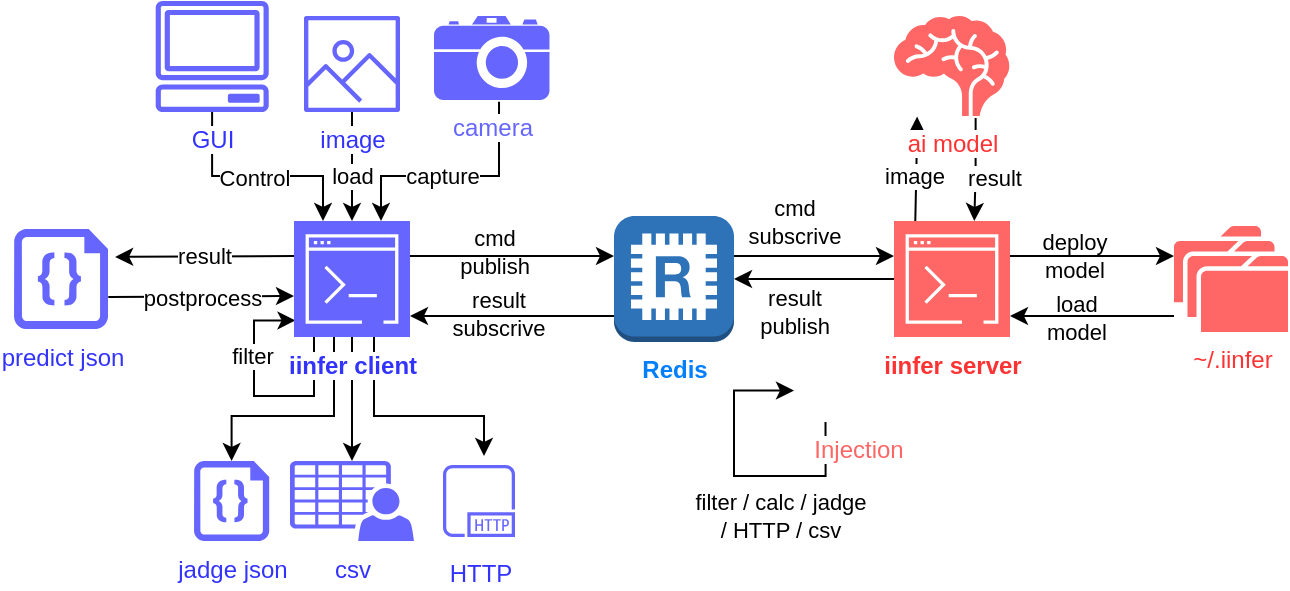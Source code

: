 <mxfile version="14.3.1" type="device"><diagram name="ページ1" id="YxXK643Pfl-rKASDYfHm"><mxGraphModel dx="981" dy="508" grid="1" gridSize="10" guides="1" tooltips="1" connect="1" arrows="1" fold="1" page="1" pageScale="1" pageWidth="827" pageHeight="1169" math="0" shadow="0"><root><mxCell id="0"/><mxCell id="1" parent="0"/><mxCell id="MigIdA2YiI9OZ2WN8Wnb-9" style="edgeStyle=orthogonalEdgeStyle;rounded=0;orthogonalLoop=1;jettySize=auto;html=1;entryX=0;entryY=0.75;entryDx=0;entryDy=0;fontColor=#FF6666;exitX=0.25;exitY=1;exitDx=0;exitDy=0;" edge="1" parent="1" source="MigIdA2YiI9OZ2WN8Wnb-7" target="MigIdA2YiI9OZ2WN8Wnb-7"><mxGeometry relative="1" as="geometry"><Array as="points"><mxPoint x="466" y="320"/><mxPoint x="420" y="320"/><mxPoint x="420" y="277"/></Array></mxGeometry></mxCell><mxCell id="MigIdA2YiI9OZ2WN8Wnb-10" value="filter / calc / jadge&lt;br&gt;/ HTTP / csv" style="edgeLabel;html=1;align=center;verticalAlign=middle;resizable=0;points=[];" vertex="1" connectable="0" parent="MigIdA2YiI9OZ2WN8Wnb-9"><mxGeometry x="-0.395" y="-1" relative="1" as="geometry"><mxPoint x="-6.13" y="21" as="offset"/></mxGeometry></mxCell><mxCell id="MigIdA2YiI9OZ2WN8Wnb-7" value="Injection" style="shape=image;html=1;verticalAlign=top;verticalLabelPosition=bottom;labelBackgroundColor=#ffffff;imageAspect=0;aspect=fixed;image=https://cdn3.iconfinder.com/data/icons/medical-equipment-33/512/MedicIcon-11-11-128.png;strokeColor=#FF6666;fontColor=#FF6666;" vertex="1" parent="1"><mxGeometry x="450" y="230" width="63" height="63" as="geometry"/></mxCell><mxCell id="loG1sLiP6NZWTCCwNQnP-3" value="iinfer server" style="sketch=0;points=[[0,0,0],[0.25,0,0],[0.5,0,0],[0.75,0,0],[1,0,0],[0,1,0],[0.25,1,0],[0.5,1,0],[0.75,1,0],[1,1,0],[0,0.25,0],[0,0.5,0],[0,0.75,0],[1,0.25,0],[1,0.5,0],[1,0.75,0]];outlineConnect=0;fontColor=#FF3333;fillColor=#FF6666;strokeColor=#ffffff;dashed=0;verticalLabelPosition=bottom;verticalAlign=top;align=center;html=1;fontSize=12;fontStyle=1;aspect=fixed;shape=mxgraph.aws4.resourceIcon;resIcon=mxgraph.aws4.command_line_interface;labelBackgroundColor=#ffffff;" parent="1" vertex="1"><mxGeometry x="500" y="192.5" width="58" height="58" as="geometry"/></mxCell><mxCell id="P4aL6J9MzkTnkA1HKnGN-5" style="rounded=0;orthogonalLoop=1;jettySize=auto;html=1;entryX=0.25;entryY=0;entryDx=0;entryDy=0;entryPerimeter=0;edgeStyle=orthogonalEdgeStyle;" parent="1" source="P4aL6J9MzkTnkA1HKnGN-4" target="loG1sLiP6NZWTCCwNQnP-2" edge="1"><mxGeometry relative="1" as="geometry"><Array as="points"><mxPoint x="159" y="170"/><mxPoint x="215" y="170"/></Array></mxGeometry></mxCell><mxCell id="P4aL6J9MzkTnkA1HKnGN-6" value="Control" style="edgeLabel;html=1;align=center;verticalAlign=middle;resizable=0;points=[];" parent="P4aL6J9MzkTnkA1HKnGN-5" vertex="1" connectable="0"><mxGeometry x="-0.333" y="-1" relative="1" as="geometry"><mxPoint x="16" as="offset"/></mxGeometry></mxCell><mxCell id="loG1sLiP6NZWTCCwNQnP-9" style="edgeStyle=orthogonalEdgeStyle;rounded=0;orthogonalLoop=1;jettySize=auto;html=1;" parent="1" source="loG1sLiP6NZWTCCwNQnP-1" target="loG1sLiP6NZWTCCwNQnP-3" edge="1"><mxGeometry relative="1" as="geometry"><Array as="points"><mxPoint x="480" y="210"/><mxPoint x="480" y="210"/></Array></mxGeometry></mxCell><mxCell id="loG1sLiP6NZWTCCwNQnP-10" value="cmd&lt;br&gt;subscrive" style="edgeLabel;html=1;align=center;verticalAlign=middle;resizable=0;points=[];labelBackgroundColor=none;" parent="loG1sLiP6NZWTCCwNQnP-9" vertex="1" connectable="0"><mxGeometry x="-0.248" relative="1" as="geometry"><mxPoint x="-0.29" y="-17.53" as="offset"/></mxGeometry></mxCell><mxCell id="loG1sLiP6NZWTCCwNQnP-13" style="edgeStyle=orthogonalEdgeStyle;rounded=0;orthogonalLoop=1;jettySize=auto;html=1;" parent="1" source="loG1sLiP6NZWTCCwNQnP-1" target="loG1sLiP6NZWTCCwNQnP-2" edge="1"><mxGeometry relative="1" as="geometry"><Array as="points"><mxPoint x="310" y="240"/><mxPoint x="310" y="240"/></Array></mxGeometry></mxCell><mxCell id="loG1sLiP6NZWTCCwNQnP-14" value="result&lt;br&gt;subscrive" style="edgeLabel;html=1;align=center;verticalAlign=middle;resizable=0;points=[];labelBackgroundColor=none;" parent="loG1sLiP6NZWTCCwNQnP-13" vertex="1" connectable="0"><mxGeometry x="0.347" y="-1" relative="1" as="geometry"><mxPoint x="10" as="offset"/></mxGeometry></mxCell><mxCell id="loG1sLiP6NZWTCCwNQnP-1" value="Redis" style="outlineConnect=0;dashed=0;verticalLabelPosition=bottom;verticalAlign=top;align=center;html=1;shape=mxgraph.aws3.redis;fillColor=#2E73B8;gradientColor=none;fontColor=#007FFF;fontStyle=1" parent="1" vertex="1"><mxGeometry x="360" y="190" width="60" height="63" as="geometry"/></mxCell><mxCell id="loG1sLiP6NZWTCCwNQnP-11" style="edgeStyle=orthogonalEdgeStyle;rounded=0;orthogonalLoop=1;jettySize=auto;html=1;" parent="1" source="loG1sLiP6NZWTCCwNQnP-3" target="loG1sLiP6NZWTCCwNQnP-1" edge="1"><mxGeometry relative="1" as="geometry"><Array as="points"><mxPoint x="460" y="222"/><mxPoint x="460" y="222"/></Array></mxGeometry></mxCell><mxCell id="loG1sLiP6NZWTCCwNQnP-12" value="result&lt;br&gt;publish" style="edgeLabel;html=1;align=center;verticalAlign=middle;resizable=0;points=[];labelBackgroundColor=none;" parent="loG1sLiP6NZWTCCwNQnP-11" vertex="1" connectable="0"><mxGeometry x="0.24" relative="1" as="geometry"><mxPoint x="-0.29" y="16.47" as="offset"/></mxGeometry></mxCell><mxCell id="loG1sLiP6NZWTCCwNQnP-15" style="edgeStyle=orthogonalEdgeStyle;rounded=0;orthogonalLoop=1;jettySize=auto;html=1;" parent="1" source="loG1sLiP6NZWTCCwNQnP-3" target="loG1sLiP6NZWTCCwNQnP-4" edge="1"><mxGeometry relative="1" as="geometry"><Array as="points"><mxPoint x="620" y="210"/><mxPoint x="620" y="210"/></Array></mxGeometry></mxCell><mxCell id="loG1sLiP6NZWTCCwNQnP-16" value="deploy&lt;br&gt;model" style="edgeLabel;html=1;align=center;verticalAlign=middle;resizable=0;points=[];labelBackgroundColor=none;" parent="loG1sLiP6NZWTCCwNQnP-15" vertex="1" connectable="0"><mxGeometry x="-0.389" relative="1" as="geometry"><mxPoint x="7" as="offset"/></mxGeometry></mxCell><mxCell id="loG1sLiP6NZWTCCwNQnP-17" style="edgeStyle=orthogonalEdgeStyle;rounded=0;orthogonalLoop=1;jettySize=auto;html=1;" parent="1" source="loG1sLiP6NZWTCCwNQnP-4" target="loG1sLiP6NZWTCCwNQnP-3" edge="1"><mxGeometry relative="1" as="geometry"><Array as="points"><mxPoint x="610" y="240"/><mxPoint x="610" y="240"/></Array></mxGeometry></mxCell><mxCell id="loG1sLiP6NZWTCCwNQnP-18" value="load&lt;br&gt;model" style="edgeLabel;html=1;align=center;verticalAlign=middle;resizable=0;points=[];labelBackgroundColor=none;" parent="loG1sLiP6NZWTCCwNQnP-17" vertex="1" connectable="0"><mxGeometry x="0.21" y="1" relative="1" as="geometry"><mxPoint as="offset"/></mxGeometry></mxCell><mxCell id="loG1sLiP6NZWTCCwNQnP-4" value="~/.iinfer" style="sketch=0;pointerEvents=1;shadow=0;dashed=0;html=1;strokeColor=none;fillColor=#FF6666;labelPosition=center;verticalLabelPosition=bottom;verticalAlign=top;outlineConnect=0;align=center;shape=mxgraph.office.concepts.folders;fontColor=#FF3333;" parent="1" vertex="1"><mxGeometry x="640" y="195" width="57" height="53" as="geometry"/></mxCell><mxCell id="loG1sLiP6NZWTCCwNQnP-5" style="edgeStyle=orthogonalEdgeStyle;rounded=0;orthogonalLoop=1;jettySize=auto;html=1;" parent="1" source="loG1sLiP6NZWTCCwNQnP-2" edge="1"><mxGeometry relative="1" as="geometry"><mxPoint x="360" y="210" as="targetPoint"/><Array as="points"><mxPoint x="360" y="210"/></Array></mxGeometry></mxCell><mxCell id="loG1sLiP6NZWTCCwNQnP-6" value="cmd&lt;br&gt;publish" style="edgeLabel;html=1;align=center;verticalAlign=middle;resizable=0;points=[];labelBackgroundColor=none;" parent="loG1sLiP6NZWTCCwNQnP-5" vertex="1" connectable="0"><mxGeometry x="0.296" y="2" relative="1" as="geometry"><mxPoint x="-24" as="offset"/></mxGeometry></mxCell><mxCell id="loG1sLiP6NZWTCCwNQnP-24" style="edgeStyle=orthogonalEdgeStyle;rounded=0;orthogonalLoop=1;jettySize=auto;html=1;entryX=0.75;entryY=0;entryDx=0;entryDy=0;entryPerimeter=0;exitX=0.563;exitY=1.02;exitDx=0;exitDy=0;exitPerimeter=0;" parent="1" source="MigIdA2YiI9OZ2WN8Wnb-11" target="loG1sLiP6NZWTCCwNQnP-2" edge="1"><mxGeometry relative="1" as="geometry"><Array as="points"><mxPoint x="302" y="170"/><mxPoint x="244" y="170"/></Array><mxPoint x="295.143" y="134" as="sourcePoint"/></mxGeometry></mxCell><mxCell id="loG1sLiP6NZWTCCwNQnP-25" value="capture" style="edgeLabel;html=1;align=center;verticalAlign=middle;resizable=0;points=[];" parent="loG1sLiP6NZWTCCwNQnP-24" vertex="1" connectable="0"><mxGeometry x="-0.051" y="-1" relative="1" as="geometry"><mxPoint x="-9" y="1" as="offset"/></mxGeometry></mxCell><mxCell id="loG1sLiP6NZWTCCwNQnP-26" style="edgeStyle=orthogonalEdgeStyle;rounded=0;orthogonalLoop=1;jettySize=auto;html=1;" parent="1" source="loG1sLiP6NZWTCCwNQnP-23" target="loG1sLiP6NZWTCCwNQnP-2" edge="1"><mxGeometry relative="1" as="geometry"><Array as="points"><mxPoint x="229" y="160"/><mxPoint x="229" y="160"/></Array><mxPoint x="220" y="170" as="targetPoint"/></mxGeometry></mxCell><mxCell id="loG1sLiP6NZWTCCwNQnP-27" value="load" style="edgeLabel;html=1;align=center;verticalAlign=middle;resizable=0;points=[];" parent="loG1sLiP6NZWTCCwNQnP-26" vertex="1" connectable="0"><mxGeometry x="-0.082" relative="1" as="geometry"><mxPoint y="7" as="offset"/></mxGeometry></mxCell><mxCell id="loG1sLiP6NZWTCCwNQnP-43" style="edgeStyle=orthogonalEdgeStyle;rounded=0;orthogonalLoop=1;jettySize=auto;html=1;exitX=1.003;exitY=0.679;exitDx=0;exitDy=0;exitPerimeter=0;" parent="1" source="loG1sLiP6NZWTCCwNQnP-31" edge="1"><mxGeometry relative="1" as="geometry"><mxPoint x="137" y="230" as="sourcePoint"/><mxPoint x="200" y="230" as="targetPoint"/></mxGeometry></mxCell><mxCell id="loG1sLiP6NZWTCCwNQnP-44" value="postprocess" style="edgeLabel;html=1;align=center;verticalAlign=middle;resizable=0;points=[];" parent="loG1sLiP6NZWTCCwNQnP-43" vertex="1" connectable="0"><mxGeometry x="-0.303" relative="1" as="geometry"><mxPoint x="14" as="offset"/></mxGeometry></mxCell><mxCell id="loG1sLiP6NZWTCCwNQnP-31" value="predict json" style="sketch=0;aspect=fixed;pointerEvents=1;shadow=0;dashed=0;html=1;strokeColor=none;labelPosition=center;verticalLabelPosition=bottom;verticalAlign=top;align=center;fillColor=#6666FF;shape=mxgraph.azure.code_file;fontColor=#3333FF;" parent="1" vertex="1"><mxGeometry x="60" y="196.5" width="47" height="50" as="geometry"/></mxCell><mxCell id="loG1sLiP6NZWTCCwNQnP-32" style="edgeStyle=orthogonalEdgeStyle;rounded=0;orthogonalLoop=1;jettySize=auto;html=1;entryX=1.076;entryY=0.279;entryDx=0;entryDy=0;entryPerimeter=0;" parent="1" target="loG1sLiP6NZWTCCwNQnP-31" edge="1"><mxGeometry relative="1" as="geometry"><mxPoint x="200" y="210" as="sourcePoint"/><mxPoint x="137" y="210" as="targetPoint"/></mxGeometry></mxCell><mxCell id="loG1sLiP6NZWTCCwNQnP-40" value="result" style="edgeLabel;html=1;align=center;verticalAlign=middle;resizable=0;points=[];" parent="loG1sLiP6NZWTCCwNQnP-32" vertex="1" connectable="0"><mxGeometry x="0.002" relative="1" as="geometry"><mxPoint as="offset"/></mxGeometry></mxCell><mxCell id="loG1sLiP6NZWTCCwNQnP-38" style="edgeStyle=orthogonalEdgeStyle;rounded=0;orthogonalLoop=1;jettySize=auto;html=1;exitX=0.708;exitY=1.02;exitDx=0;exitDy=0;exitPerimeter=0;" parent="1" source="loG1sLiP6NZWTCCwNQnP-34" edge="1"><mxGeometry relative="1" as="geometry"><mxPoint x="540.001" y="146" as="sourcePoint"/><mxPoint x="540.161" y="192.5" as="targetPoint"/><Array as="points"><mxPoint x="541" y="169"/><mxPoint x="540" y="169"/></Array></mxGeometry></mxCell><mxCell id="loG1sLiP6NZWTCCwNQnP-39" value="result" style="edgeLabel;html=1;align=center;verticalAlign=middle;resizable=0;points=[];" parent="loG1sLiP6NZWTCCwNQnP-38" vertex="1" connectable="0"><mxGeometry x="0.114" relative="1" as="geometry"><mxPoint x="10" y="1" as="offset"/></mxGeometry></mxCell><mxCell id="loG1sLiP6NZWTCCwNQnP-36" style="edgeStyle=orthogonalEdgeStyle;rounded=0;orthogonalLoop=1;jettySize=auto;html=1;entryX=0.201;entryY=1.006;entryDx=0;entryDy=0;entryPerimeter=0;" parent="1" target="loG1sLiP6NZWTCCwNQnP-34" edge="1"><mxGeometry relative="1" as="geometry"><mxPoint x="510.651" y="192.5" as="sourcePoint"/><mxPoint x="510.004" y="147.95" as="targetPoint"/></mxGeometry></mxCell><mxCell id="loG1sLiP6NZWTCCwNQnP-37" value="image" style="edgeLabel;html=1;align=center;verticalAlign=middle;resizable=0;points=[];" parent="loG1sLiP6NZWTCCwNQnP-36" vertex="1" connectable="0"><mxGeometry x="-0.153" relative="1" as="geometry"><mxPoint x="-1" as="offset"/></mxGeometry></mxCell><mxCell id="loG1sLiP6NZWTCCwNQnP-41" value="jadge json" style="sketch=0;aspect=fixed;pointerEvents=1;shadow=0;dashed=0;html=1;strokeColor=none;labelPosition=center;verticalLabelPosition=bottom;verticalAlign=top;align=center;fillColor=#6666FF;shape=mxgraph.azure.code_file;fontColor=#3333FF;" parent="1" vertex="1"><mxGeometry x="150" y="312.5" width="37.6" height="40" as="geometry"/></mxCell><mxCell id="loG1sLiP6NZWTCCwNQnP-42" style="edgeStyle=orthogonalEdgeStyle;rounded=0;orthogonalLoop=1;jettySize=auto;html=1;entryX=0.5;entryY=0;entryDx=0;entryDy=0;entryPerimeter=0;" parent="1" source="loG1sLiP6NZWTCCwNQnP-2" target="loG1sLiP6NZWTCCwNQnP-41" edge="1"><mxGeometry relative="1" as="geometry"><Array as="points"><mxPoint x="220" y="290"/><mxPoint x="169" y="290"/></Array></mxGeometry></mxCell><mxCell id="loG1sLiP6NZWTCCwNQnP-45" value="csv" style="sketch=0;pointerEvents=1;shadow=0;dashed=0;html=1;strokeColor=none;fillColor=#6666FF;labelPosition=center;verticalLabelPosition=bottom;verticalAlign=top;outlineConnect=0;align=center;shape=mxgraph.office.users.csv_file;fontColor=#3333FF;" parent="1" vertex="1"><mxGeometry x="198" y="312.5" width="62" height="40" as="geometry"/></mxCell><mxCell id="loG1sLiP6NZWTCCwNQnP-46" style="edgeStyle=orthogonalEdgeStyle;rounded=0;orthogonalLoop=1;jettySize=auto;html=1;" parent="1" source="loG1sLiP6NZWTCCwNQnP-2" target="loG1sLiP6NZWTCCwNQnP-45" edge="1"><mxGeometry relative="1" as="geometry"/></mxCell><mxCell id="loG1sLiP6NZWTCCwNQnP-48" style="edgeStyle=orthogonalEdgeStyle;rounded=0;orthogonalLoop=1;jettySize=auto;html=1;" parent="1" source="loG1sLiP6NZWTCCwNQnP-2" target="loG1sLiP6NZWTCCwNQnP-47" edge="1"><mxGeometry relative="1" as="geometry"><Array as="points"><mxPoint x="240" y="290"/><mxPoint x="295" y="290"/></Array></mxGeometry></mxCell><mxCell id="loG1sLiP6NZWTCCwNQnP-47" value="HTTP" style="sketch=0;outlineConnect=0;fontColor=#3333FF;gradientColor=none;strokeColor=#6666FF;fillColor=none;dashed=0;verticalLabelPosition=bottom;verticalAlign=top;align=center;html=1;fontSize=12;fontStyle=0;aspect=fixed;shape=mxgraph.aws4.resourceIcon;resIcon=mxgraph.aws4.http_protocol;" parent="1" vertex="1"><mxGeometry x="270" y="310" width="45" height="45" as="geometry"/></mxCell><mxCell id="loG1sLiP6NZWTCCwNQnP-50" style="edgeStyle=orthogonalEdgeStyle;rounded=0;orthogonalLoop=1;jettySize=auto;html=1;entryX=0.013;entryY=0.857;entryDx=0;entryDy=0;entryPerimeter=0;" parent="1" source="loG1sLiP6NZWTCCwNQnP-2" target="loG1sLiP6NZWTCCwNQnP-2" edge="1"><mxGeometry relative="1" as="geometry"><Array as="points"><mxPoint x="210" y="280"/><mxPoint x="180" y="280"/><mxPoint x="180" y="242"/></Array></mxGeometry></mxCell><mxCell id="loG1sLiP6NZWTCCwNQnP-51" value="filter" style="edgeLabel;html=1;align=center;verticalAlign=middle;resizable=0;points=[];" parent="loG1sLiP6NZWTCCwNQnP-50" vertex="1" connectable="0"><mxGeometry x="0.246" y="1" relative="1" as="geometry"><mxPoint y="-6" as="offset"/></mxGeometry></mxCell><mxCell id="loG1sLiP6NZWTCCwNQnP-2" value="&lt;span style=&quot;background-color: rgb(255, 255, 255);&quot;&gt;&lt;b&gt;iinfer client&lt;/b&gt;&lt;/span&gt;" style="sketch=0;points=[[0,0,0],[0.25,0,0],[0.5,0,0],[0.75,0,0],[1,0,0],[0,1,0],[0.25,1,0],[0.5,1,0],[0.75,1,0],[1,1,0],[0,0.25,0],[0,0.5,0],[0,0.75,0],[1,0.25,0],[1,0.5,0],[1,0.75,0]];outlineConnect=0;fontColor=#3333FF;fillColor=#6666FF;strokeColor=#ffffff;dashed=0;verticalLabelPosition=bottom;verticalAlign=top;align=center;html=1;fontSize=12;fontStyle=0;aspect=fixed;shape=mxgraph.aws4.resourceIcon;resIcon=mxgraph.aws4.command_line_interface;" parent="1" vertex="1"><mxGeometry x="200" y="192.5" width="58" height="58" as="geometry"/></mxCell><mxCell id="loG1sLiP6NZWTCCwNQnP-34" value="&lt;span style=&quot;background-color: rgb(255, 255, 255);&quot;&gt;&lt;font color=&quot;#ff3333&quot;&gt;ai model&lt;/font&gt;&lt;/span&gt;" style="shape=mxgraph.signs.healthcare.brain;html=1;pointerEvents=1;fillColor=#FF6666;strokeColor=none;verticalLabelPosition=bottom;verticalAlign=top;align=center;" parent="1" vertex="1"><mxGeometry x="500" y="90" width="57.65" height="50" as="geometry"/></mxCell><mxCell id="loG1sLiP6NZWTCCwNQnP-23" value="image" style="sketch=0;outlineConnect=0;fontColor=#3333FF;gradientColor=none;fillColor=#6666FF;strokeColor=none;dashed=0;verticalLabelPosition=bottom;verticalAlign=top;align=center;html=1;fontSize=12;fontStyle=0;aspect=fixed;pointerEvents=1;shape=mxgraph.aws4.container_registry_image;labelBackgroundColor=#FFFFFF;" parent="1" vertex="1"><mxGeometry x="205" y="90" width="48" height="48" as="geometry"/></mxCell><mxCell id="P4aL6J9MzkTnkA1HKnGN-4" value="GUI" style="sketch=0;outlineConnect=0;fontColor=#3333FF;gradientColor=none;fillColor=#6666FF;strokeColor=none;dashed=0;verticalLabelPosition=bottom;verticalAlign=top;align=center;html=1;fontSize=12;fontStyle=0;aspect=fixed;pointerEvents=1;shape=mxgraph.aws4.client;labelBackgroundColor=#FFFFFF;" parent="1" vertex="1"><mxGeometry x="130.6" y="82.46" width="57" height="55.54" as="geometry"/></mxCell><mxCell id="MigIdA2YiI9OZ2WN8Wnb-11" value="&lt;font color=&quot;#6666ff&quot;&gt;camera&lt;/font&gt;" style="shape=mxgraph.signs.tech.camera_2;html=1;pointerEvents=1;strokeColor=none;verticalLabelPosition=bottom;verticalAlign=top;align=center;labelBackgroundColor=#FFFFFF;fontColor=#000000;fillColor=#6666FF;" vertex="1" parent="1"><mxGeometry x="270" y="90" width="57.75" height="42" as="geometry"/></mxCell></root></mxGraphModel></diagram></mxfile>